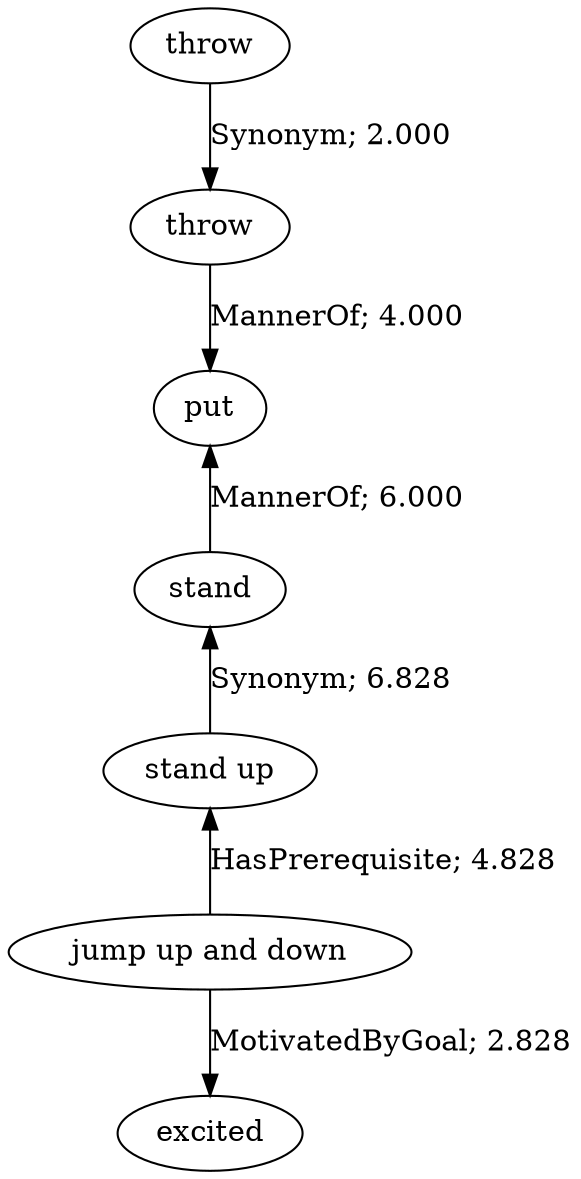 // The path the concepts from "throw" to "excited".Path Length: 6; Weight Sum: 26.485281374238575; Average Weight: 4.414213562373096
digraph "5_c---throw-excited---PLen6_WSum26.485_WAvg4.414" {
	0 [label=throw]
	1 [label=throw]
	2 [label=put]
	3 [label=stand]
	4 [label="stand up"]
	5 [label="jump up and down"]
	6 [label=excited]
	0 -> 1 [label="Synonym; 2.000" dir=forward weight=2.000]
	1 -> 2 [label="MannerOf; 4.000" dir=forward weight=4.000]
	2 -> 3 [label="MannerOf; 6.000" dir=back weight=6.000]
	3 -> 4 [label="Synonym; 6.828" dir=back weight=6.828]
	4 -> 5 [label="HasPrerequisite; 4.828" dir=back weight=4.828]
	5 -> 6 [label="MotivatedByGoal; 2.828" dir=forward weight=2.828]
}
